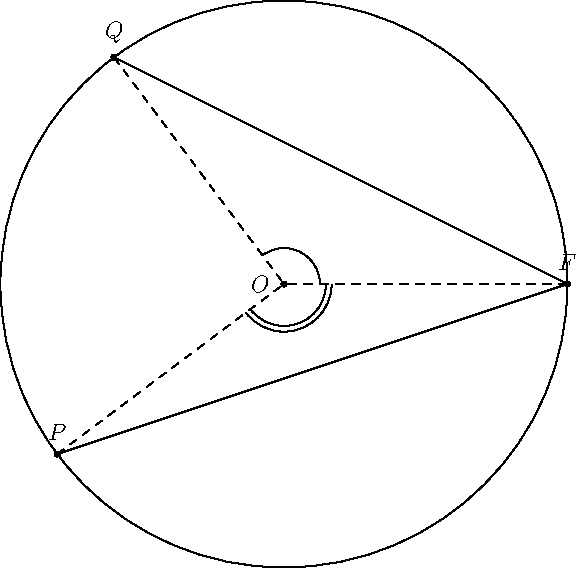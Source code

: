 import geometry;

unitsize(1cm);

pair O = (0,0);
real r = 5;
path c = circle(O,r);

pair F = (5,0);
pair P = (-4,-3);
pair Q = (-3,4);

// line FP = line(F, true, P, true);
// line FQ = line(F, true, Q, true);

path FP = F -- P;
path FQ = F -- Q;

draw(FP);
draw(FQ);
draw(c);

dot("$O$", O, 2W);
dot("$F$", F, 2N);
dot("$P$", P, 2N);
dot("$Q$", Q, 2N);

// pair[] ps = intersectionpoints(FP, c);
// pair X = ps[1];
// dot("$X$", X, 2SE);

// pair[] ps = intersectionpoints(FQ, c);
// pair Y = ps[1];
// dot("$Y$", Y, 2SE);

draw(P -- O -- F, p=dashed);
draw(Q -- O -- F, p=dashed);

markangle(F, O, P, radius=-21, n=2);
markangle(F, O, Q, radius=18);